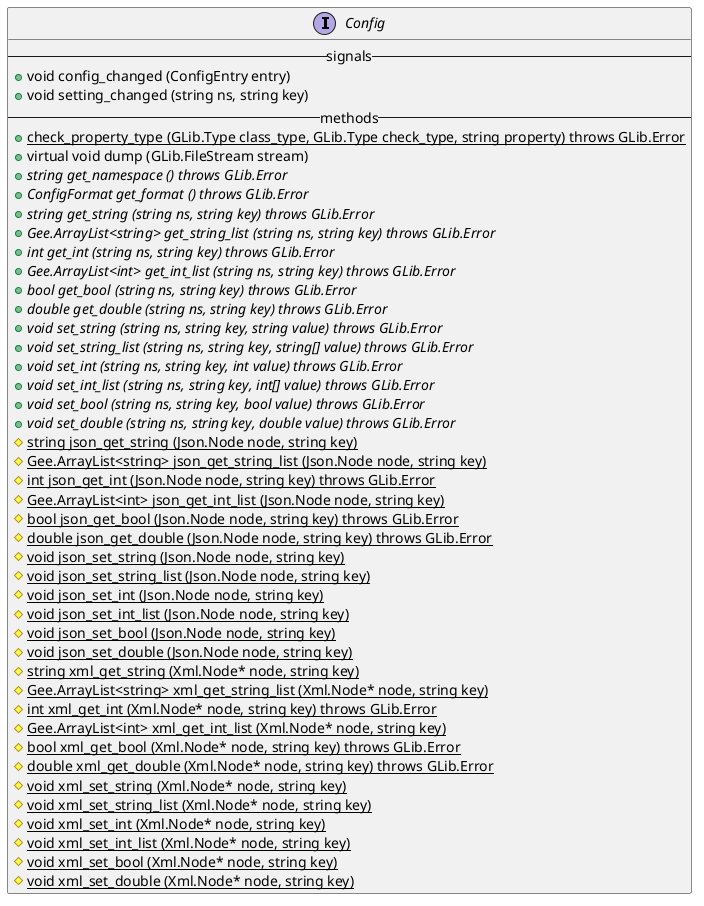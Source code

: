 /'
 ' UML include file for Dcs.Config class.
 '/

@startuml
interface Config {
    -- signals --
    +void config_changed (ConfigEntry entry)
    +void setting_changed (string ns, string key)
    -- methods --
    +{static} check_property_type (GLib.Type class_type, GLib.Type check_type, string property) throws GLib.Error
    +virtual void dump (GLib.FileStream stream)
    +{abstract} string get_namespace () throws GLib.Error
    +{abstract} ConfigFormat get_format () throws GLib.Error
    +{abstract} string get_string (string ns, string key) throws GLib.Error
    +{abstract} Gee.ArrayList<string> get_string_list (string ns, string key) throws GLib.Error
    +{abstract} int get_int (string ns, string key) throws GLib.Error
    +{abstract} Gee.ArrayList<int> get_int_list (string ns, string key) throws GLib.Error
    +{abstract} bool get_bool (string ns, string key) throws GLib.Error
    +{abstract} double get_double (string ns, string key) throws GLib.Error
    +{abstract} void set_string (string ns, string key, string value) throws GLib.Error
    +{abstract} void set_string_list (string ns, string key, string[] value) throws GLib.Error
    +{abstract} void set_int (string ns, string key, int value) throws GLib.Error
    +{abstract} void set_int_list (string ns, string key, int[] value) throws GLib.Error
    +{abstract} void set_bool (string ns, string key, bool value) throws GLib.Error
    +{abstract} void set_double (string ns, string key, double value) throws GLib.Error
    #{static} string json_get_string (Json.Node node, string key)
    #{static} Gee.ArrayList<string> json_get_string_list (Json.Node node, string key)
    #{static} int json_get_int (Json.Node node, string key) throws GLib.Error
    #{static} Gee.ArrayList<int> json_get_int_list (Json.Node node, string key)
    #{static} bool json_get_bool (Json.Node node, string key) throws GLib.Error
    #{static} double json_get_double (Json.Node node, string key) throws GLib.Error
    #{static} void json_set_string (Json.Node node, string key)
    #{static} void json_set_string_list (Json.Node node, string key)
    #{static} void json_set_int (Json.Node node, string key)
    #{static} void json_set_int_list (Json.Node node, string key)
    #{static} void json_set_bool (Json.Node node, string key)
    #{static} void json_set_double (Json.Node node, string key)
    #{static} string xml_get_string (Xml.Node* node, string key)
    #{static} Gee.ArrayList<string> xml_get_string_list (Xml.Node* node, string key)
    #{static} int xml_get_int (Xml.Node* node, string key) throws GLib.Error
    #{static} Gee.ArrayList<int> xml_get_int_list (Xml.Node* node, string key)
    #{static} bool xml_get_bool (Xml.Node* node, string key) throws GLib.Error
    #{static} double xml_get_double (Xml.Node* node, string key) throws GLib.Error
    #{static} void xml_set_string (Xml.Node* node, string key)
    #{static} void xml_set_string_list (Xml.Node* node, string key)
    #{static} void xml_set_int (Xml.Node* node, string key)
    #{static} void xml_set_int_list (Xml.Node* node, string key)
    #{static} void xml_set_bool (Xml.Node* node, string key)
    #{static} void xml_set_double (Xml.Node* node, string key)
}
@enduml

